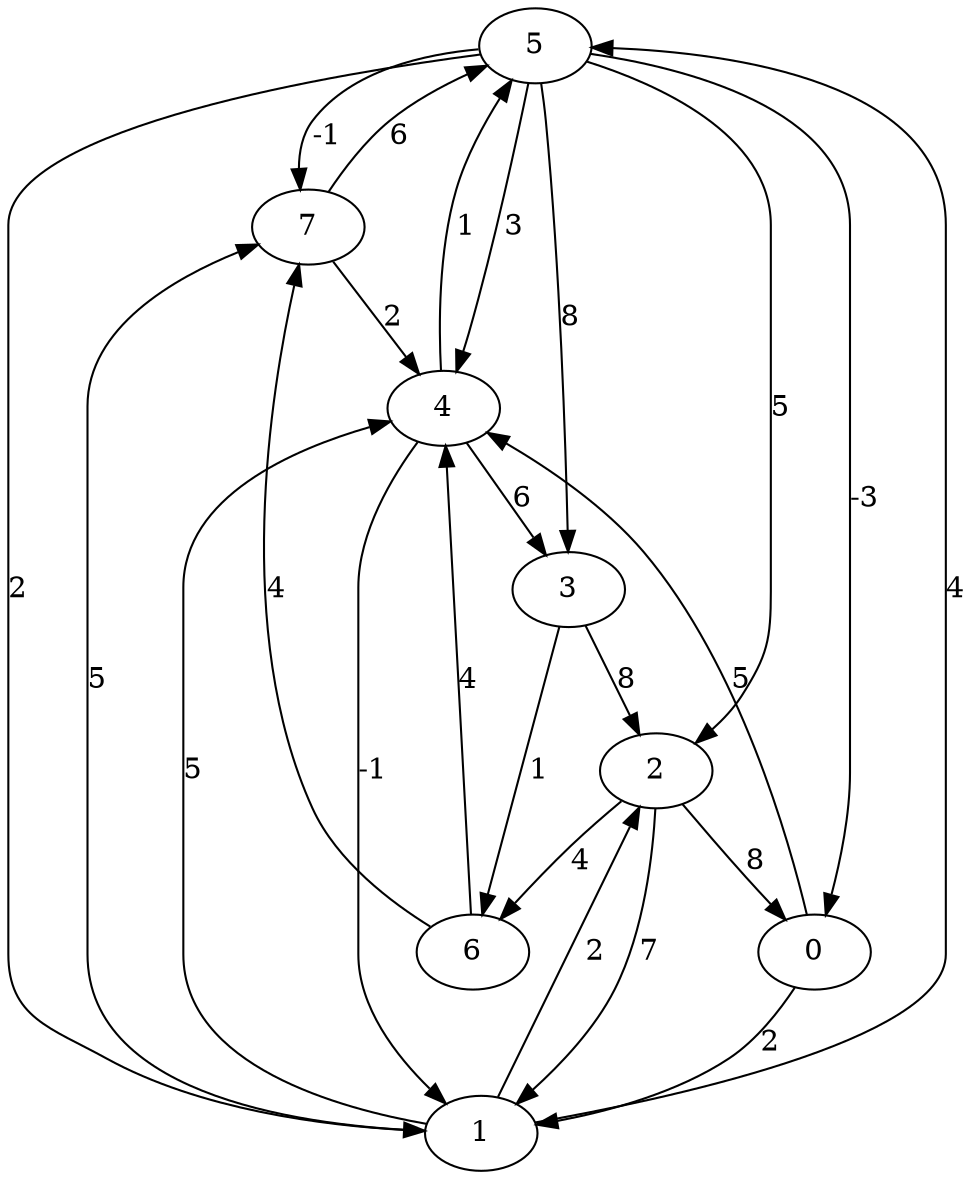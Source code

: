 digraph G {
    5 -> 7 [label = -1];
    4 -> 1 [label = -1];
    5 -> 0 [label = -3];
    0 -> 1 [label = 2];
    1 -> 2 [label = 2];
    5 -> 2 [label = 5];
    6 -> 4 [label = 4];
    4 -> 3 [label = 6];
    0 -> 4 [label = 5];
    5 -> 1 [label = 2];
    5 -> 4 [label = 3];
    2 -> 6 [label = 4];
    3 -> 2 [label = 8];
    4 -> 5 [label = 1];
    1 -> 7 [label = 5];
    2 -> 1 [label = 7];
    3 -> 6 [label = 1];
    7 -> 4 [label = 2];
    5 -> 3 [label = 8];
    7 -> 5 [label = 6];
    2 -> 0 [label = 8];
    1 -> 4 [label = 5];
    1 -> 5 [label = 4];
    6 -> 7 [label = 4];
}